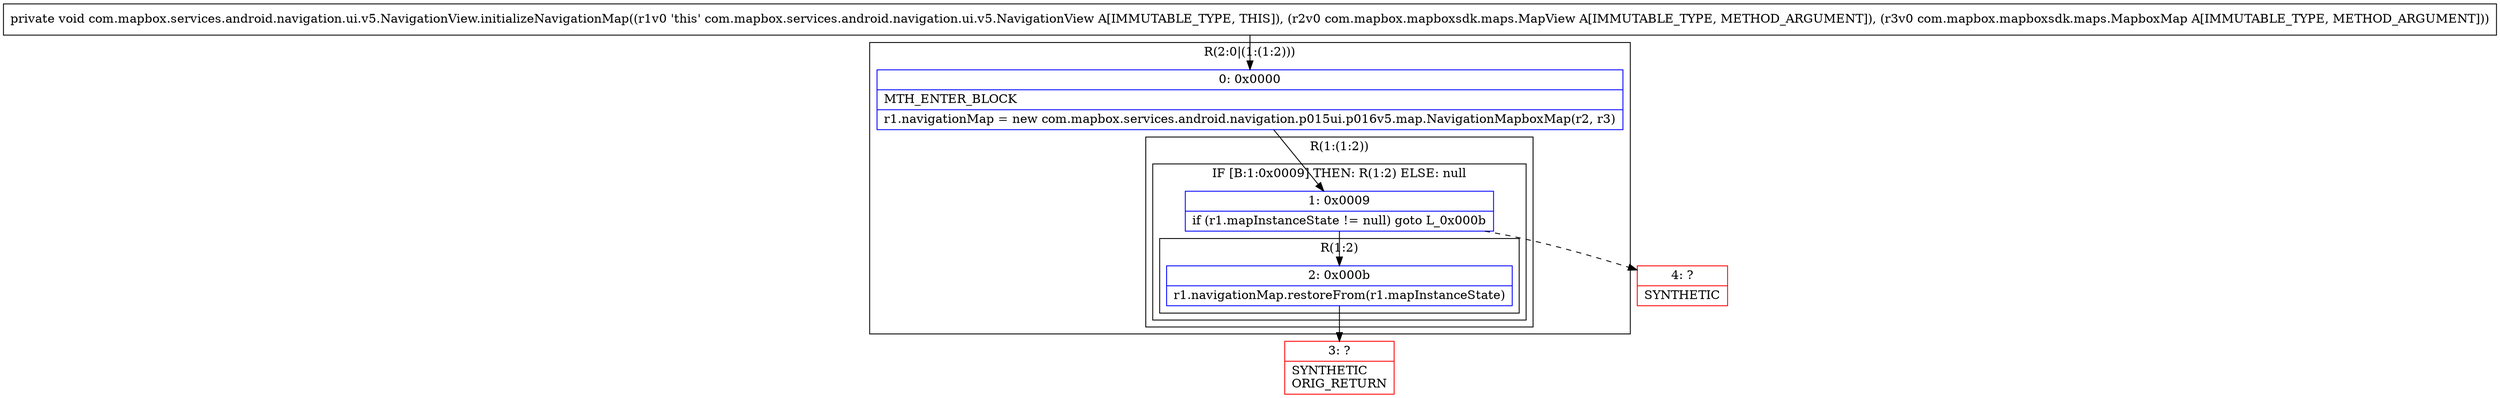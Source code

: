 digraph "CFG forcom.mapbox.services.android.navigation.ui.v5.NavigationView.initializeNavigationMap(Lcom\/mapbox\/mapboxsdk\/maps\/MapView;Lcom\/mapbox\/mapboxsdk\/maps\/MapboxMap;)V" {
subgraph cluster_Region_1140322434 {
label = "R(2:0|(1:(1:2)))";
node [shape=record,color=blue];
Node_0 [shape=record,label="{0\:\ 0x0000|MTH_ENTER_BLOCK\l|r1.navigationMap = new com.mapbox.services.android.navigation.p015ui.p016v5.map.NavigationMapboxMap(r2, r3)\l}"];
subgraph cluster_Region_1147520369 {
label = "R(1:(1:2))";
node [shape=record,color=blue];
subgraph cluster_IfRegion_1832313111 {
label = "IF [B:1:0x0009] THEN: R(1:2) ELSE: null";
node [shape=record,color=blue];
Node_1 [shape=record,label="{1\:\ 0x0009|if (r1.mapInstanceState != null) goto L_0x000b\l}"];
subgraph cluster_Region_991751635 {
label = "R(1:2)";
node [shape=record,color=blue];
Node_2 [shape=record,label="{2\:\ 0x000b|r1.navigationMap.restoreFrom(r1.mapInstanceState)\l}"];
}
}
}
}
Node_3 [shape=record,color=red,label="{3\:\ ?|SYNTHETIC\lORIG_RETURN\l}"];
Node_4 [shape=record,color=red,label="{4\:\ ?|SYNTHETIC\l}"];
MethodNode[shape=record,label="{private void com.mapbox.services.android.navigation.ui.v5.NavigationView.initializeNavigationMap((r1v0 'this' com.mapbox.services.android.navigation.ui.v5.NavigationView A[IMMUTABLE_TYPE, THIS]), (r2v0 com.mapbox.mapboxsdk.maps.MapView A[IMMUTABLE_TYPE, METHOD_ARGUMENT]), (r3v0 com.mapbox.mapboxsdk.maps.MapboxMap A[IMMUTABLE_TYPE, METHOD_ARGUMENT])) }"];
MethodNode -> Node_0;
Node_0 -> Node_1;
Node_1 -> Node_2;
Node_1 -> Node_4[style=dashed];
Node_2 -> Node_3;
}

